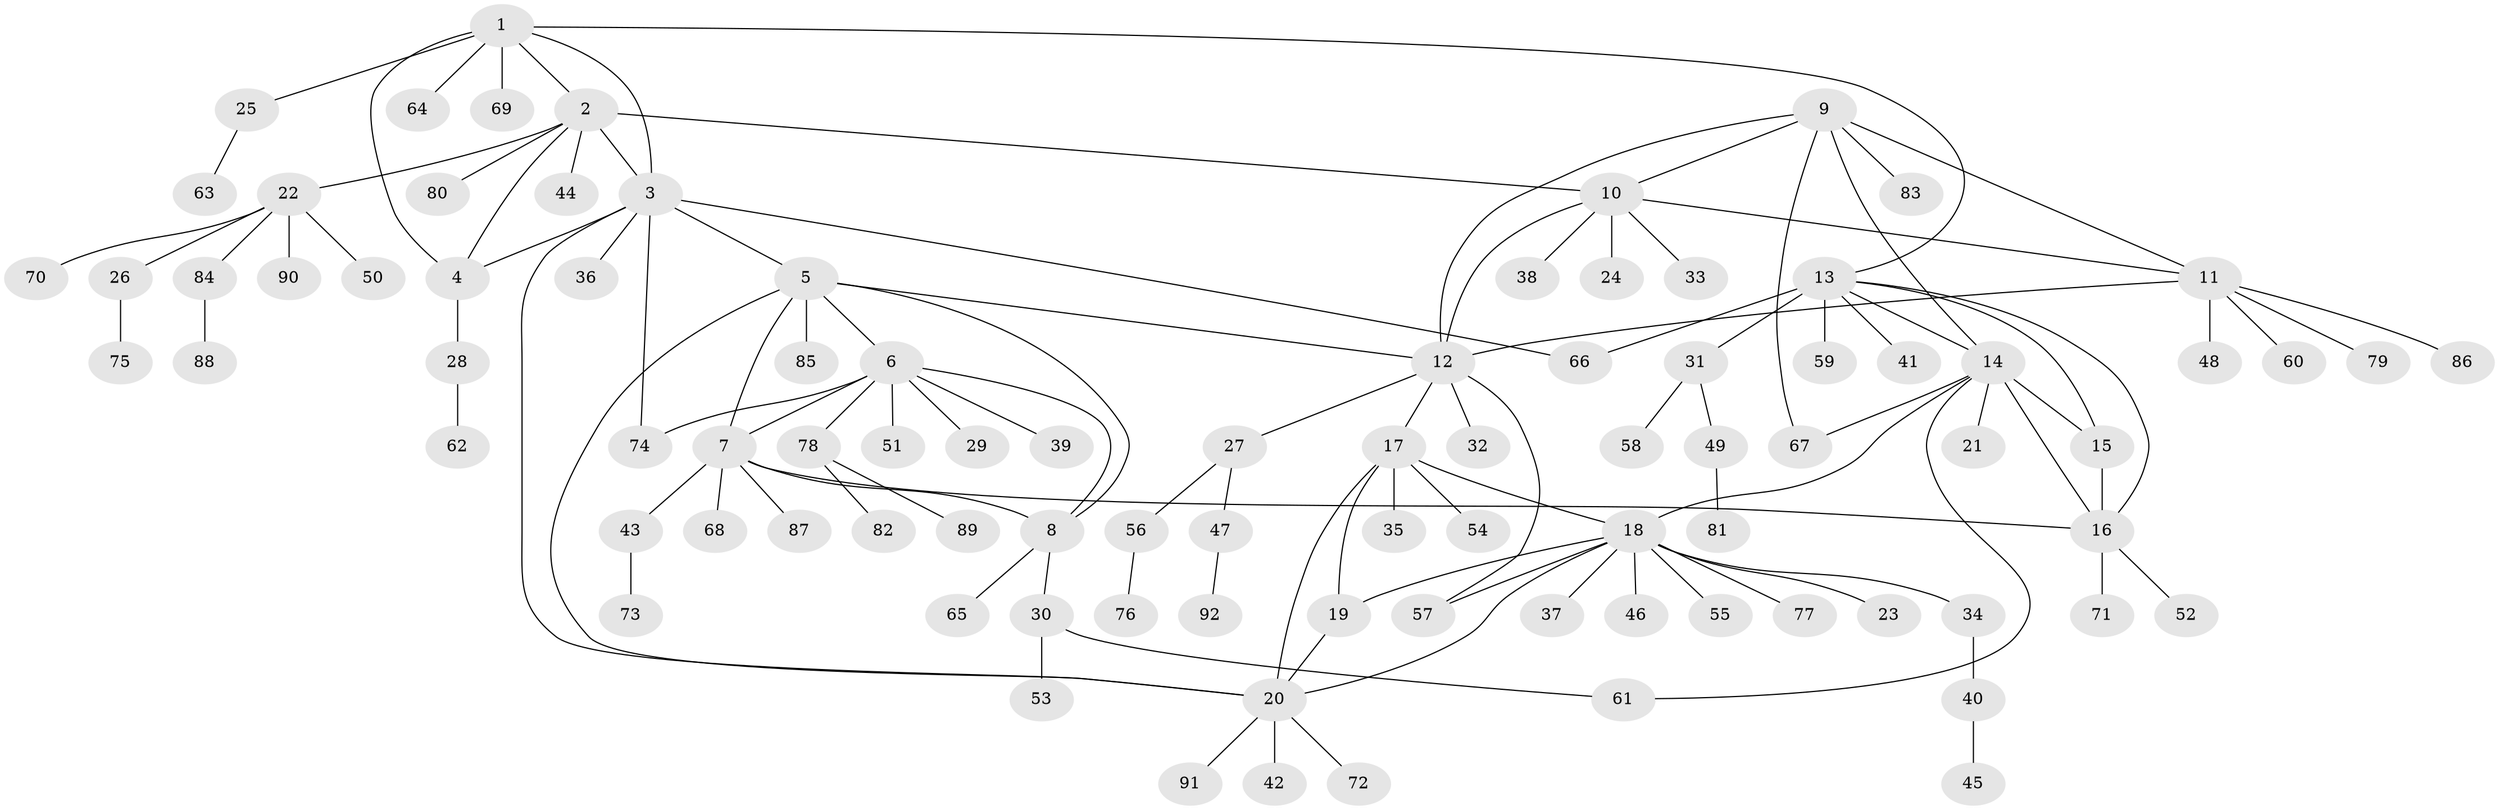 // coarse degree distribution, {6: 0.058823529411764705, 12: 0.014705882352941176, 7: 0.058823529411764705, 4: 0.029411764705882353, 5: 0.029411764705882353, 11: 0.014705882352941176, 8: 0.029411764705882353, 3: 0.04411764705882353, 9: 0.014705882352941176, 1: 0.6029411764705882, 2: 0.10294117647058823}
// Generated by graph-tools (version 1.1) at 2025/42/03/06/25 10:42:07]
// undirected, 92 vertices, 117 edges
graph export_dot {
graph [start="1"]
  node [color=gray90,style=filled];
  1;
  2;
  3;
  4;
  5;
  6;
  7;
  8;
  9;
  10;
  11;
  12;
  13;
  14;
  15;
  16;
  17;
  18;
  19;
  20;
  21;
  22;
  23;
  24;
  25;
  26;
  27;
  28;
  29;
  30;
  31;
  32;
  33;
  34;
  35;
  36;
  37;
  38;
  39;
  40;
  41;
  42;
  43;
  44;
  45;
  46;
  47;
  48;
  49;
  50;
  51;
  52;
  53;
  54;
  55;
  56;
  57;
  58;
  59;
  60;
  61;
  62;
  63;
  64;
  65;
  66;
  67;
  68;
  69;
  70;
  71;
  72;
  73;
  74;
  75;
  76;
  77;
  78;
  79;
  80;
  81;
  82;
  83;
  84;
  85;
  86;
  87;
  88;
  89;
  90;
  91;
  92;
  1 -- 2;
  1 -- 3;
  1 -- 4;
  1 -- 13;
  1 -- 25;
  1 -- 64;
  1 -- 69;
  2 -- 3;
  2 -- 4;
  2 -- 10;
  2 -- 22;
  2 -- 44;
  2 -- 80;
  3 -- 4;
  3 -- 5;
  3 -- 20;
  3 -- 36;
  3 -- 66;
  3 -- 74;
  4 -- 28;
  5 -- 6;
  5 -- 7;
  5 -- 8;
  5 -- 12;
  5 -- 20;
  5 -- 85;
  6 -- 7;
  6 -- 8;
  6 -- 29;
  6 -- 39;
  6 -- 51;
  6 -- 74;
  6 -- 78;
  7 -- 8;
  7 -- 16;
  7 -- 43;
  7 -- 68;
  7 -- 87;
  8 -- 30;
  8 -- 65;
  9 -- 10;
  9 -- 11;
  9 -- 12;
  9 -- 14;
  9 -- 67;
  9 -- 83;
  10 -- 11;
  10 -- 12;
  10 -- 24;
  10 -- 33;
  10 -- 38;
  11 -- 12;
  11 -- 48;
  11 -- 60;
  11 -- 79;
  11 -- 86;
  12 -- 17;
  12 -- 27;
  12 -- 32;
  12 -- 57;
  13 -- 14;
  13 -- 15;
  13 -- 16;
  13 -- 31;
  13 -- 41;
  13 -- 59;
  13 -- 66;
  14 -- 15;
  14 -- 16;
  14 -- 18;
  14 -- 21;
  14 -- 61;
  14 -- 67;
  15 -- 16;
  16 -- 52;
  16 -- 71;
  17 -- 18;
  17 -- 19;
  17 -- 20;
  17 -- 35;
  17 -- 54;
  18 -- 19;
  18 -- 20;
  18 -- 23;
  18 -- 34;
  18 -- 37;
  18 -- 46;
  18 -- 55;
  18 -- 57;
  18 -- 77;
  19 -- 20;
  20 -- 42;
  20 -- 72;
  20 -- 91;
  22 -- 26;
  22 -- 50;
  22 -- 70;
  22 -- 84;
  22 -- 90;
  25 -- 63;
  26 -- 75;
  27 -- 47;
  27 -- 56;
  28 -- 62;
  30 -- 53;
  30 -- 61;
  31 -- 49;
  31 -- 58;
  34 -- 40;
  40 -- 45;
  43 -- 73;
  47 -- 92;
  49 -- 81;
  56 -- 76;
  78 -- 82;
  78 -- 89;
  84 -- 88;
}
